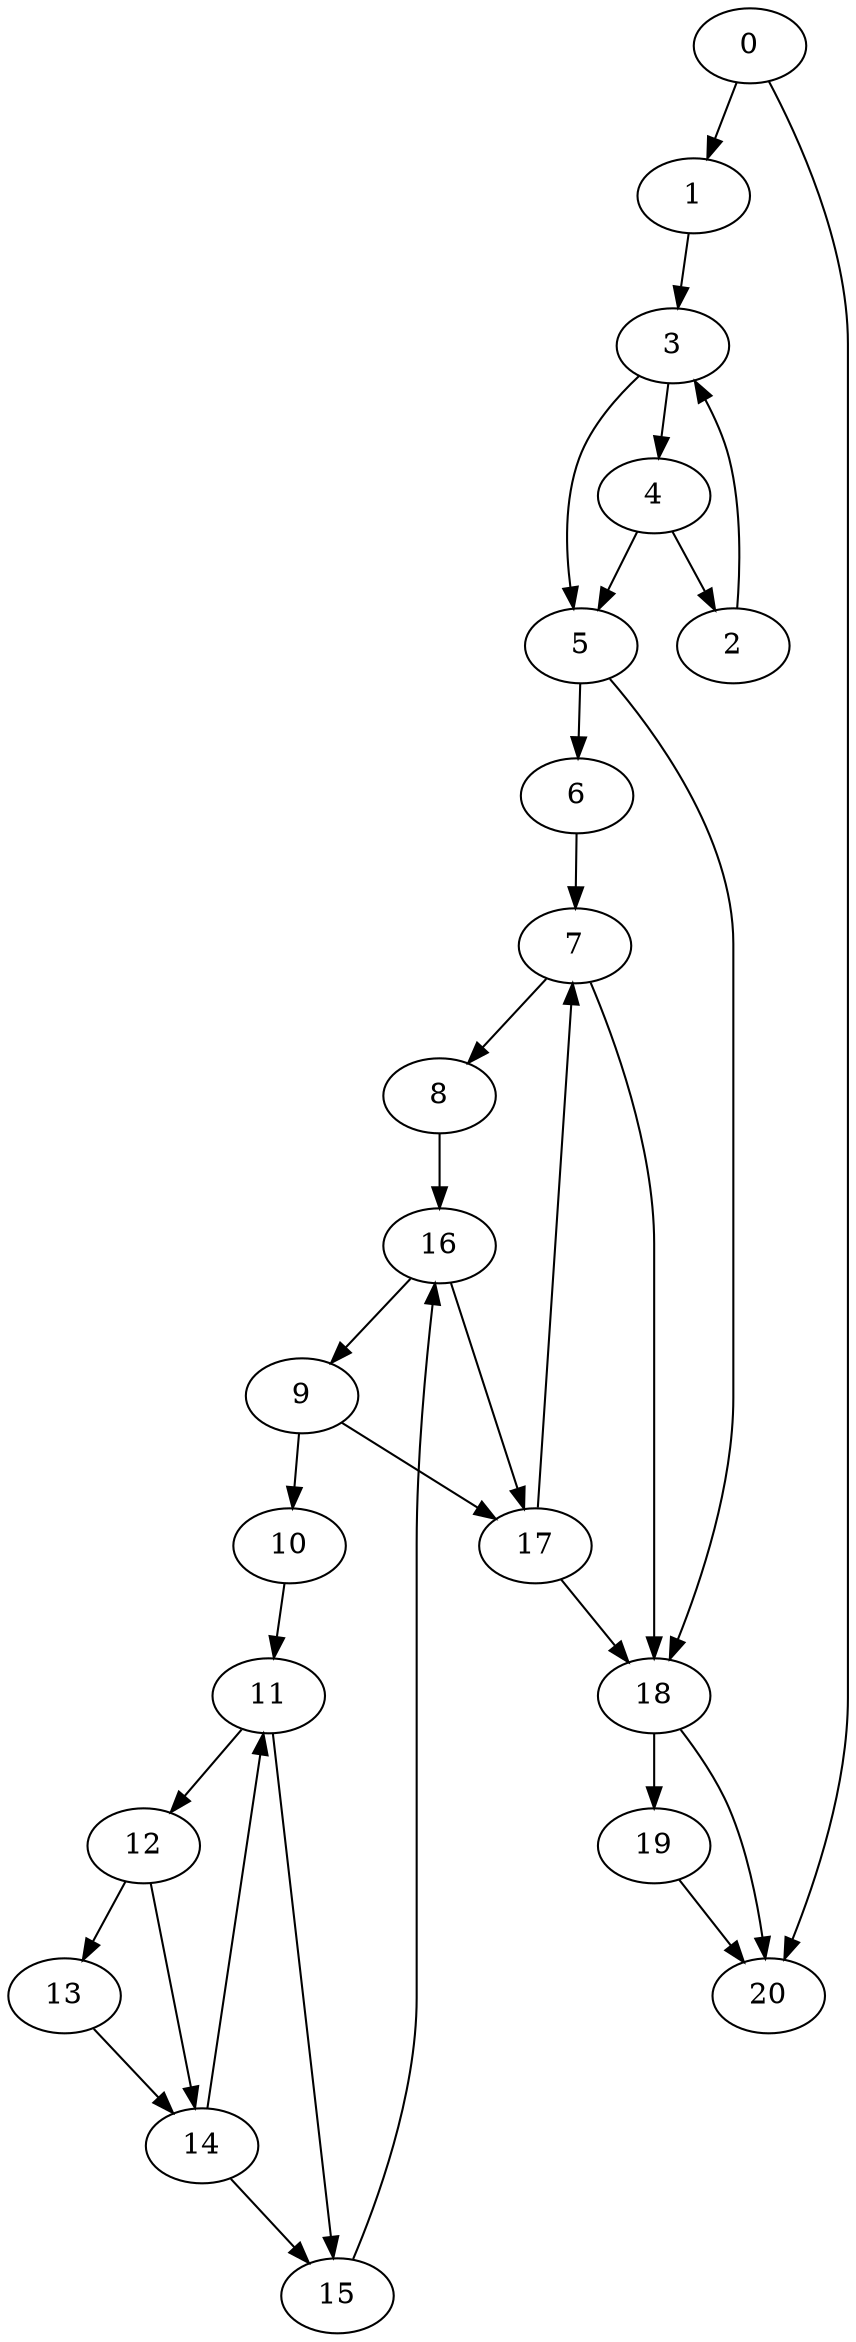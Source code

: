 digraph {
	0
	1
	2
	3
	4
	5
	6
	7
	8
	9
	10
	11
	12
	13
	14
	15
	16
	17
	18
	19
	20
	13 -> 14
	12 -> 14
	8 -> 16
	15 -> 16
	0 -> 1
	3 -> 5
	4 -> 5
	7 -> 8
	10 -> 11
	14 -> 11
	11 -> 12
	5 -> 18
	7 -> 18
	17 -> 18
	18 -> 19
	4 -> 2
	3 -> 4
	1 -> 3
	2 -> 3
	16 -> 9
	12 -> 13
	11 -> 15
	14 -> 15
	9 -> 17
	16 -> 17
	0 -> 20
	18 -> 20
	19 -> 20
	5 -> 6
	6 -> 7
	17 -> 7
	9 -> 10
}
